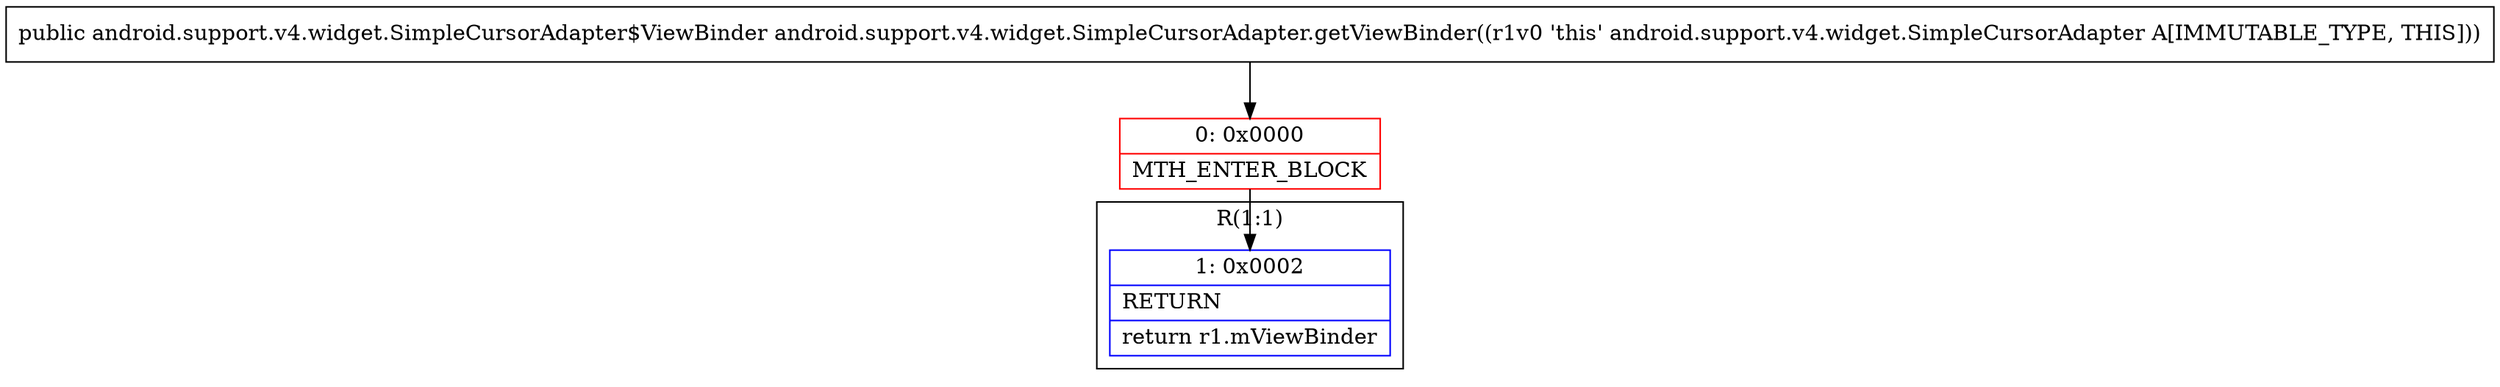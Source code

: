 digraph "CFG forandroid.support.v4.widget.SimpleCursorAdapter.getViewBinder()Landroid\/support\/v4\/widget\/SimpleCursorAdapter$ViewBinder;" {
subgraph cluster_Region_2093019230 {
label = "R(1:1)";
node [shape=record,color=blue];
Node_1 [shape=record,label="{1\:\ 0x0002|RETURN\l|return r1.mViewBinder\l}"];
}
Node_0 [shape=record,color=red,label="{0\:\ 0x0000|MTH_ENTER_BLOCK\l}"];
MethodNode[shape=record,label="{public android.support.v4.widget.SimpleCursorAdapter$ViewBinder android.support.v4.widget.SimpleCursorAdapter.getViewBinder((r1v0 'this' android.support.v4.widget.SimpleCursorAdapter A[IMMUTABLE_TYPE, THIS])) }"];
MethodNode -> Node_0;
Node_0 -> Node_1;
}

